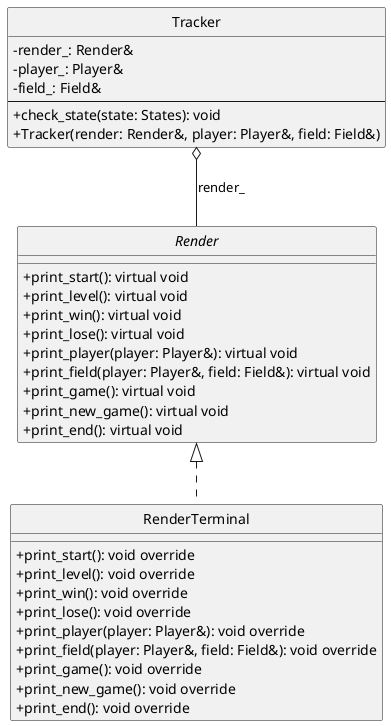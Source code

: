 @startuml diagram_lb5

hide circle
skinparam classAttributeIconSize 0

class Tracker {
    - render_: Render&
    - player_: Player&
    - field_: Field&
    --
    + check_state(state: States): void 
    + Tracker(render: Render&, player: Player&, field: Field&)
}

abstract class Render { 
    + print_start(): virtual void 
    + print_level(): virtual void 
    + print_win(): virtual void 
    + print_lose(): virtual void 
    + print_player(player: Player&): virtual void
    + print_field(player: Player&, field: Field&): virtual void
    + print_game(): virtual void
    + print_new_game(): virtual void
    + print_end(): virtual void
}

class RenderTerminal {
    + print_start(): void override
    + print_level(): void override
    + print_win(): void override
    + print_lose(): void override
    + print_player(player: Player&): void override
    + print_field(player: Player&, field: Field&): void override
    + print_game(): void override
    + print_new_game(): void override
    + print_end(): void override
}

Tracker o-- Render : render_
Render <|.. RenderTerminal

@enduml